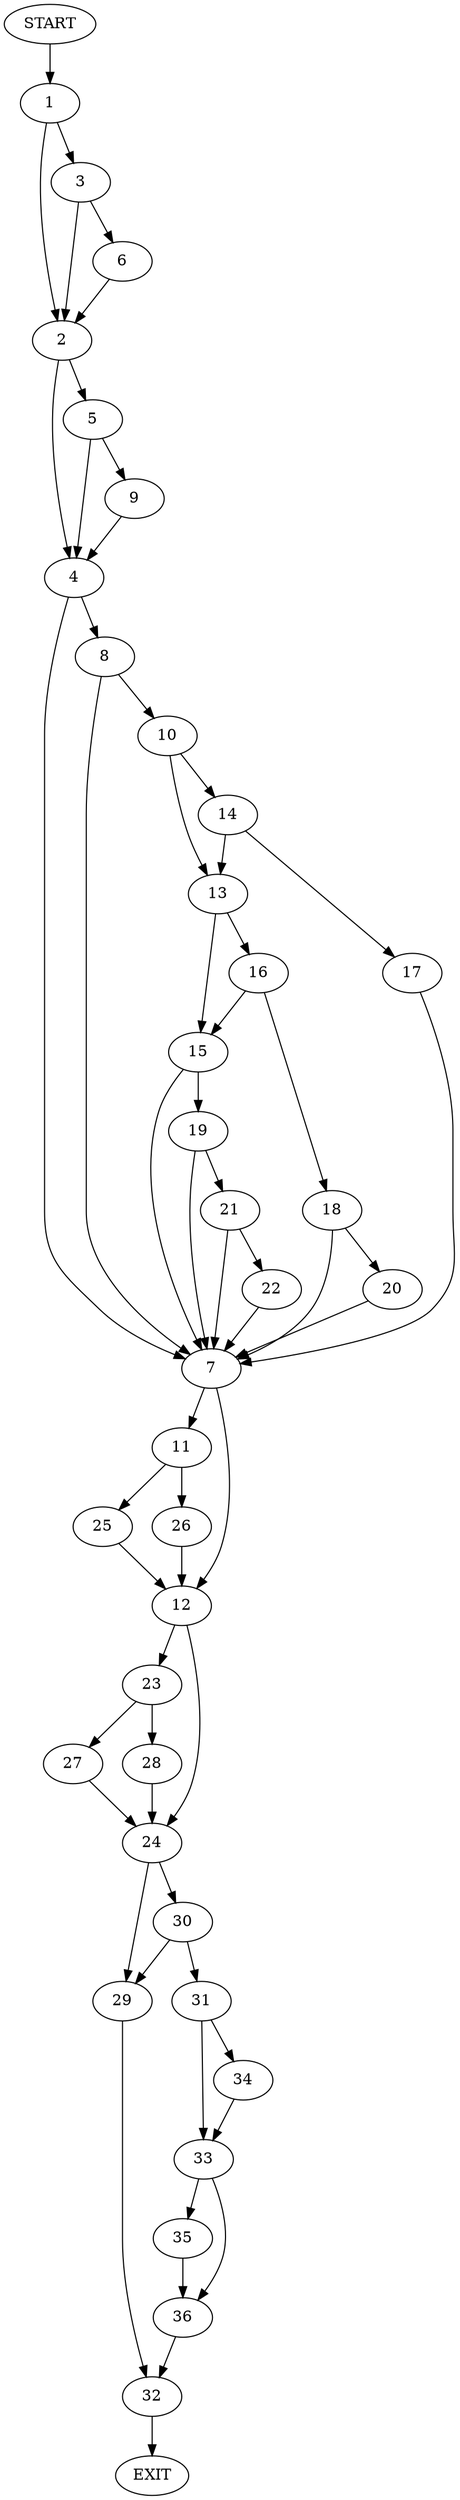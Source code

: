 digraph {
0 [label="START"]
37 [label="EXIT"]
0 -> 1
1 -> 2
1 -> 3
2 -> 4
2 -> 5
3 -> 6
3 -> 2
6 -> 2
4 -> 7
4 -> 8
5 -> 4
5 -> 9
9 -> 4
8 -> 10
8 -> 7
7 -> 11
7 -> 12
10 -> 13
10 -> 14
13 -> 15
13 -> 16
14 -> 17
14 -> 13
17 -> 7
16 -> 15
16 -> 18
15 -> 7
15 -> 19
18 -> 7
18 -> 20
20 -> 7
19 -> 7
19 -> 21
21 -> 22
21 -> 7
22 -> 7
12 -> 23
12 -> 24
11 -> 25
11 -> 26
25 -> 12
26 -> 12
23 -> 27
23 -> 28
24 -> 29
24 -> 30
27 -> 24
28 -> 24
30 -> 31
30 -> 29
29 -> 32
31 -> 33
31 -> 34
34 -> 33
33 -> 35
33 -> 36
35 -> 36
36 -> 32
32 -> 37
}
